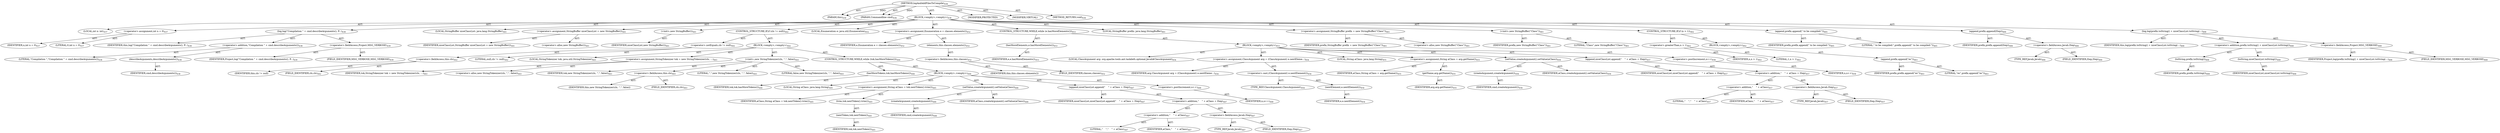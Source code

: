 digraph "logAndAddFilesToCompile" {  
"111669149716" [label = <(METHOD,logAndAddFilesToCompile)<SUB>436</SUB>> ]
"115964117009" [label = <(PARAM,this)<SUB>436</SUB>> ]
"115964117026" [label = <(PARAM,Commandline cmd)<SUB>436</SUB>> ]
"25769803837" [label = <(BLOCK,&lt;empty&gt;,&lt;empty&gt;)<SUB>436</SUB>> ]
"94489280528" [label = <(LOCAL,int n: int)<SUB>437</SUB>> ]
"30064771295" [label = <(&lt;operator&gt;.assignment,int n = 0)<SUB>437</SUB>> ]
"68719476895" [label = <(IDENTIFIER,n,int n = 0)<SUB>437</SUB>> ]
"90194313262" [label = <(LITERAL,0,int n = 0)<SUB>437</SUB>> ]
"30064771296" [label = <(log,log(&quot;Compilation &quot; + cmd.describeArguments(), P...)<SUB>438</SUB>> ]
"68719476762" [label = <(IDENTIFIER,this,log(&quot;Compilation &quot; + cmd.describeArguments(), P...)<SUB>438</SUB>> ]
"30064771297" [label = <(&lt;operator&gt;.addition,&quot;Compilation &quot; + cmd.describeArguments())<SUB>438</SUB>> ]
"90194313263" [label = <(LITERAL,&quot;Compilation &quot;,&quot;Compilation &quot; + cmd.describeArguments())<SUB>438</SUB>> ]
"30064771298" [label = <(describeArguments,describeArguments())<SUB>438</SUB>> ]
"68719476896" [label = <(IDENTIFIER,cmd,describeArguments())<SUB>438</SUB>> ]
"30064771299" [label = <(&lt;operator&gt;.fieldAccess,Project.MSG_VERBOSE)<SUB>439</SUB>> ]
"68719476897" [label = <(IDENTIFIER,Project,log(&quot;Compilation &quot; + cmd.describeArguments(), P...)<SUB>439</SUB>> ]
"55834574903" [label = <(FIELD_IDENTIFIER,MSG_VERBOSE,MSG_VERBOSE)<SUB>439</SUB>> ]
"94489280529" [label = <(LOCAL,StringBuffer niceClassList: java.lang.StringBuffer)<SUB>441</SUB>> ]
"30064771300" [label = <(&lt;operator&gt;.assignment,StringBuffer niceClassList = new StringBuffer())<SUB>441</SUB>> ]
"68719476898" [label = <(IDENTIFIER,niceClassList,StringBuffer niceClassList = new StringBuffer())<SUB>441</SUB>> ]
"30064771301" [label = <(&lt;operator&gt;.alloc,new StringBuffer())<SUB>441</SUB>> ]
"30064771302" [label = <(&lt;init&gt;,new StringBuffer())<SUB>441</SUB>> ]
"68719476899" [label = <(IDENTIFIER,niceClassList,new StringBuffer())<SUB>441</SUB>> ]
"47244640290" [label = <(CONTROL_STRUCTURE,IF,if (cls != null))<SUB>442</SUB>> ]
"30064771303" [label = <(&lt;operator&gt;.notEquals,cls != null)<SUB>442</SUB>> ]
"30064771304" [label = <(&lt;operator&gt;.fieldAccess,this.cls)<SUB>442</SUB>> ]
"68719476900" [label = <(IDENTIFIER,this,cls != null)> ]
"55834574904" [label = <(FIELD_IDENTIFIER,cls,cls)<SUB>442</SUB>> ]
"90194313264" [label = <(LITERAL,null,cls != null)<SUB>442</SUB>> ]
"25769803838" [label = <(BLOCK,&lt;empty&gt;,&lt;empty&gt;)<SUB>442</SUB>> ]
"94489280530" [label = <(LOCAL,StringTokenizer tok: java.util.StringTokenizer)<SUB>443</SUB>> ]
"30064771305" [label = <(&lt;operator&gt;.assignment,StringTokenizer tok = new StringTokenizer(cls, ...)<SUB>443</SUB>> ]
"68719476901" [label = <(IDENTIFIER,tok,StringTokenizer tok = new StringTokenizer(cls, ...)<SUB>443</SUB>> ]
"30064771306" [label = <(&lt;operator&gt;.alloc,new StringTokenizer(cls, &quot;,&quot;, false))<SUB>443</SUB>> ]
"30064771307" [label = <(&lt;init&gt;,new StringTokenizer(cls, &quot;,&quot;, false))<SUB>443</SUB>> ]
"68719476902" [label = <(IDENTIFIER,tok,new StringTokenizer(cls, &quot;,&quot;, false))<SUB>443</SUB>> ]
"30064771308" [label = <(&lt;operator&gt;.fieldAccess,this.cls)<SUB>443</SUB>> ]
"68719476903" [label = <(IDENTIFIER,this,new StringTokenizer(cls, &quot;,&quot;, false))> ]
"55834574905" [label = <(FIELD_IDENTIFIER,cls,cls)<SUB>443</SUB>> ]
"90194313265" [label = <(LITERAL,&quot;,&quot;,new StringTokenizer(cls, &quot;,&quot;, false))<SUB>443</SUB>> ]
"90194313266" [label = <(LITERAL,false,new StringTokenizer(cls, &quot;,&quot;, false))<SUB>443</SUB>> ]
"47244640291" [label = <(CONTROL_STRUCTURE,WHILE,while (tok.hasMoreTokens()))<SUB>444</SUB>> ]
"30064771309" [label = <(hasMoreTokens,tok.hasMoreTokens())<SUB>444</SUB>> ]
"68719476904" [label = <(IDENTIFIER,tok,tok.hasMoreTokens())<SUB>444</SUB>> ]
"25769803839" [label = <(BLOCK,&lt;empty&gt;,&lt;empty&gt;)<SUB>444</SUB>> ]
"94489280531" [label = <(LOCAL,String aClass: java.lang.String)<SUB>445</SUB>> ]
"30064771310" [label = <(&lt;operator&gt;.assignment,String aClass = tok.nextToken().trim())<SUB>445</SUB>> ]
"68719476905" [label = <(IDENTIFIER,aClass,String aClass = tok.nextToken().trim())<SUB>445</SUB>> ]
"30064771311" [label = <(trim,tok.nextToken().trim())<SUB>445</SUB>> ]
"30064771312" [label = <(nextToken,tok.nextToken())<SUB>445</SUB>> ]
"68719476906" [label = <(IDENTIFIER,tok,tok.nextToken())<SUB>445</SUB>> ]
"30064771313" [label = <(setValue,createArgument().setValue(aClass))<SUB>446</SUB>> ]
"30064771314" [label = <(createArgument,createArgument())<SUB>446</SUB>> ]
"68719476907" [label = <(IDENTIFIER,cmd,createArgument())<SUB>446</SUB>> ]
"68719476908" [label = <(IDENTIFIER,aClass,createArgument().setValue(aClass))<SUB>446</SUB>> ]
"30064771315" [label = <(append,niceClassList.append(&quot;    &quot; + aClass + lSep))<SUB>447</SUB>> ]
"68719476909" [label = <(IDENTIFIER,niceClassList,niceClassList.append(&quot;    &quot; + aClass + lSep))<SUB>447</SUB>> ]
"30064771316" [label = <(&lt;operator&gt;.addition,&quot;    &quot; + aClass + lSep)<SUB>447</SUB>> ]
"30064771317" [label = <(&lt;operator&gt;.addition,&quot;    &quot; + aClass)<SUB>447</SUB>> ]
"90194313267" [label = <(LITERAL,&quot;    &quot;,&quot;    &quot; + aClass)<SUB>447</SUB>> ]
"68719476910" [label = <(IDENTIFIER,aClass,&quot;    &quot; + aClass)<SUB>447</SUB>> ]
"30064771318" [label = <(&lt;operator&gt;.fieldAccess,Javah.lSep)<SUB>447</SUB>> ]
"180388626434" [label = <(TYPE_REF,Javah,Javah)<SUB>447</SUB>> ]
"55834574906" [label = <(FIELD_IDENTIFIER,lSep,lSep)<SUB>447</SUB>> ]
"30064771319" [label = <(&lt;operator&gt;.postIncrement,n++)<SUB>448</SUB>> ]
"68719476911" [label = <(IDENTIFIER,n,n++)<SUB>448</SUB>> ]
"94489280532" [label = <(LOCAL,Enumeration e: java.util.Enumeration)<SUB>452</SUB>> ]
"30064771320" [label = <(&lt;operator&gt;.assignment,Enumeration e = classes.elements())<SUB>452</SUB>> ]
"68719476912" [label = <(IDENTIFIER,e,Enumeration e = classes.elements())<SUB>452</SUB>> ]
"30064771321" [label = <(elements,this.classes.elements())<SUB>452</SUB>> ]
"30064771322" [label = <(&lt;operator&gt;.fieldAccess,this.classes)<SUB>452</SUB>> ]
"68719476913" [label = <(IDENTIFIER,this,this.classes.elements())> ]
"55834574907" [label = <(FIELD_IDENTIFIER,classes,classes)<SUB>452</SUB>> ]
"47244640292" [label = <(CONTROL_STRUCTURE,WHILE,while (e.hasMoreElements()))<SUB>453</SUB>> ]
"30064771323" [label = <(hasMoreElements,e.hasMoreElements())<SUB>453</SUB>> ]
"68719476914" [label = <(IDENTIFIER,e,e.hasMoreElements())<SUB>453</SUB>> ]
"25769803840" [label = <(BLOCK,&lt;empty&gt;,&lt;empty&gt;)<SUB>453</SUB>> ]
"94489280533" [label = <(LOCAL,ClassArgument arg: org.apache.tools.ant.taskdefs.optional.Javah$ClassArgument)<SUB>454</SUB>> ]
"30064771324" [label = <(&lt;operator&gt;.assignment,ClassArgument arg = (ClassArgument) e.nextEleme...)<SUB>454</SUB>> ]
"68719476915" [label = <(IDENTIFIER,arg,ClassArgument arg = (ClassArgument) e.nextEleme...)<SUB>454</SUB>> ]
"30064771325" [label = <(&lt;operator&gt;.cast,(ClassArgument) e.nextElement())<SUB>454</SUB>> ]
"180388626435" [label = <(TYPE_REF,ClassArgument,ClassArgument)<SUB>454</SUB>> ]
"30064771326" [label = <(nextElement,e.nextElement())<SUB>454</SUB>> ]
"68719476916" [label = <(IDENTIFIER,e,e.nextElement())<SUB>454</SUB>> ]
"94489280534" [label = <(LOCAL,String aClass: java.lang.String)<SUB>455</SUB>> ]
"30064771327" [label = <(&lt;operator&gt;.assignment,String aClass = arg.getName())<SUB>455</SUB>> ]
"68719476917" [label = <(IDENTIFIER,aClass,String aClass = arg.getName())<SUB>455</SUB>> ]
"30064771328" [label = <(getName,arg.getName())<SUB>455</SUB>> ]
"68719476918" [label = <(IDENTIFIER,arg,arg.getName())<SUB>455</SUB>> ]
"30064771329" [label = <(setValue,createArgument().setValue(aClass))<SUB>456</SUB>> ]
"30064771330" [label = <(createArgument,createArgument())<SUB>456</SUB>> ]
"68719476919" [label = <(IDENTIFIER,cmd,createArgument())<SUB>456</SUB>> ]
"68719476920" [label = <(IDENTIFIER,aClass,createArgument().setValue(aClass))<SUB>456</SUB>> ]
"30064771331" [label = <(append,niceClassList.append(&quot;    &quot; + aClass + lSep))<SUB>457</SUB>> ]
"68719476921" [label = <(IDENTIFIER,niceClassList,niceClassList.append(&quot;    &quot; + aClass + lSep))<SUB>457</SUB>> ]
"30064771332" [label = <(&lt;operator&gt;.addition,&quot;    &quot; + aClass + lSep)<SUB>457</SUB>> ]
"30064771333" [label = <(&lt;operator&gt;.addition,&quot;    &quot; + aClass)<SUB>457</SUB>> ]
"90194313268" [label = <(LITERAL,&quot;    &quot;,&quot;    &quot; + aClass)<SUB>457</SUB>> ]
"68719476922" [label = <(IDENTIFIER,aClass,&quot;    &quot; + aClass)<SUB>457</SUB>> ]
"30064771334" [label = <(&lt;operator&gt;.fieldAccess,Javah.lSep)<SUB>457</SUB>> ]
"180388626436" [label = <(TYPE_REF,Javah,Javah)<SUB>457</SUB>> ]
"55834574908" [label = <(FIELD_IDENTIFIER,lSep,lSep)<SUB>457</SUB>> ]
"30064771335" [label = <(&lt;operator&gt;.postIncrement,n++)<SUB>458</SUB>> ]
"68719476923" [label = <(IDENTIFIER,n,n++)<SUB>458</SUB>> ]
"94489280535" [label = <(LOCAL,StringBuffer prefix: java.lang.StringBuffer)<SUB>461</SUB>> ]
"30064771336" [label = <(&lt;operator&gt;.assignment,StringBuffer prefix = new StringBuffer(&quot;Class&quot;))<SUB>461</SUB>> ]
"68719476924" [label = <(IDENTIFIER,prefix,StringBuffer prefix = new StringBuffer(&quot;Class&quot;))<SUB>461</SUB>> ]
"30064771337" [label = <(&lt;operator&gt;.alloc,new StringBuffer(&quot;Class&quot;))<SUB>461</SUB>> ]
"30064771338" [label = <(&lt;init&gt;,new StringBuffer(&quot;Class&quot;))<SUB>461</SUB>> ]
"68719476925" [label = <(IDENTIFIER,prefix,new StringBuffer(&quot;Class&quot;))<SUB>461</SUB>> ]
"90194313269" [label = <(LITERAL,&quot;Class&quot;,new StringBuffer(&quot;Class&quot;))<SUB>461</SUB>> ]
"47244640293" [label = <(CONTROL_STRUCTURE,IF,if (n &gt; 1))<SUB>462</SUB>> ]
"30064771339" [label = <(&lt;operator&gt;.greaterThan,n &gt; 1)<SUB>462</SUB>> ]
"68719476926" [label = <(IDENTIFIER,n,n &gt; 1)<SUB>462</SUB>> ]
"90194313270" [label = <(LITERAL,1,n &gt; 1)<SUB>462</SUB>> ]
"25769803841" [label = <(BLOCK,&lt;empty&gt;,&lt;empty&gt;)<SUB>462</SUB>> ]
"30064771340" [label = <(append,prefix.append(&quot;es&quot;))<SUB>463</SUB>> ]
"68719476927" [label = <(IDENTIFIER,prefix,prefix.append(&quot;es&quot;))<SUB>463</SUB>> ]
"90194313271" [label = <(LITERAL,&quot;es&quot;,prefix.append(&quot;es&quot;))<SUB>463</SUB>> ]
"30064771341" [label = <(append,prefix.append(&quot; to be compiled:&quot;))<SUB>465</SUB>> ]
"68719476928" [label = <(IDENTIFIER,prefix,prefix.append(&quot; to be compiled:&quot;))<SUB>465</SUB>> ]
"90194313272" [label = <(LITERAL,&quot; to be compiled:&quot;,prefix.append(&quot; to be compiled:&quot;))<SUB>465</SUB>> ]
"30064771342" [label = <(append,prefix.append(lSep))<SUB>466</SUB>> ]
"68719476929" [label = <(IDENTIFIER,prefix,prefix.append(lSep))<SUB>466</SUB>> ]
"30064771343" [label = <(&lt;operator&gt;.fieldAccess,Javah.lSep)<SUB>466</SUB>> ]
"180388626437" [label = <(TYPE_REF,Javah,Javah)<SUB>466</SUB>> ]
"55834574909" [label = <(FIELD_IDENTIFIER,lSep,lSep)<SUB>466</SUB>> ]
"30064771344" [label = <(log,log(prefix.toString() + niceClassList.toString(...)<SUB>468</SUB>> ]
"68719476763" [label = <(IDENTIFIER,this,log(prefix.toString() + niceClassList.toString(...)<SUB>468</SUB>> ]
"30064771345" [label = <(&lt;operator&gt;.addition,prefix.toString() + niceClassList.toString())<SUB>468</SUB>> ]
"30064771346" [label = <(toString,prefix.toString())<SUB>468</SUB>> ]
"68719476930" [label = <(IDENTIFIER,prefix,prefix.toString())<SUB>468</SUB>> ]
"30064771347" [label = <(toString,niceClassList.toString())<SUB>468</SUB>> ]
"68719476931" [label = <(IDENTIFIER,niceClassList,niceClassList.toString())<SUB>468</SUB>> ]
"30064771348" [label = <(&lt;operator&gt;.fieldAccess,Project.MSG_VERBOSE)<SUB>468</SUB>> ]
"68719476932" [label = <(IDENTIFIER,Project,log(prefix.toString() + niceClassList.toString(...)<SUB>468</SUB>> ]
"55834574910" [label = <(FIELD_IDENTIFIER,MSG_VERBOSE,MSG_VERBOSE)<SUB>468</SUB>> ]
"133143986230" [label = <(MODIFIER,PROTECTED)> ]
"133143986231" [label = <(MODIFIER,VIRTUAL)> ]
"128849018900" [label = <(METHOD_RETURN,void)<SUB>436</SUB>> ]
  "111669149716" -> "115964117009"  [ label = "AST: "] 
  "111669149716" -> "115964117026"  [ label = "AST: "] 
  "111669149716" -> "25769803837"  [ label = "AST: "] 
  "111669149716" -> "133143986230"  [ label = "AST: "] 
  "111669149716" -> "133143986231"  [ label = "AST: "] 
  "111669149716" -> "128849018900"  [ label = "AST: "] 
  "25769803837" -> "94489280528"  [ label = "AST: "] 
  "25769803837" -> "30064771295"  [ label = "AST: "] 
  "25769803837" -> "30064771296"  [ label = "AST: "] 
  "25769803837" -> "94489280529"  [ label = "AST: "] 
  "25769803837" -> "30064771300"  [ label = "AST: "] 
  "25769803837" -> "30064771302"  [ label = "AST: "] 
  "25769803837" -> "47244640290"  [ label = "AST: "] 
  "25769803837" -> "94489280532"  [ label = "AST: "] 
  "25769803837" -> "30064771320"  [ label = "AST: "] 
  "25769803837" -> "47244640292"  [ label = "AST: "] 
  "25769803837" -> "94489280535"  [ label = "AST: "] 
  "25769803837" -> "30064771336"  [ label = "AST: "] 
  "25769803837" -> "30064771338"  [ label = "AST: "] 
  "25769803837" -> "47244640293"  [ label = "AST: "] 
  "25769803837" -> "30064771341"  [ label = "AST: "] 
  "25769803837" -> "30064771342"  [ label = "AST: "] 
  "25769803837" -> "30064771344"  [ label = "AST: "] 
  "30064771295" -> "68719476895"  [ label = "AST: "] 
  "30064771295" -> "90194313262"  [ label = "AST: "] 
  "30064771296" -> "68719476762"  [ label = "AST: "] 
  "30064771296" -> "30064771297"  [ label = "AST: "] 
  "30064771296" -> "30064771299"  [ label = "AST: "] 
  "30064771297" -> "90194313263"  [ label = "AST: "] 
  "30064771297" -> "30064771298"  [ label = "AST: "] 
  "30064771298" -> "68719476896"  [ label = "AST: "] 
  "30064771299" -> "68719476897"  [ label = "AST: "] 
  "30064771299" -> "55834574903"  [ label = "AST: "] 
  "30064771300" -> "68719476898"  [ label = "AST: "] 
  "30064771300" -> "30064771301"  [ label = "AST: "] 
  "30064771302" -> "68719476899"  [ label = "AST: "] 
  "47244640290" -> "30064771303"  [ label = "AST: "] 
  "47244640290" -> "25769803838"  [ label = "AST: "] 
  "30064771303" -> "30064771304"  [ label = "AST: "] 
  "30064771303" -> "90194313264"  [ label = "AST: "] 
  "30064771304" -> "68719476900"  [ label = "AST: "] 
  "30064771304" -> "55834574904"  [ label = "AST: "] 
  "25769803838" -> "94489280530"  [ label = "AST: "] 
  "25769803838" -> "30064771305"  [ label = "AST: "] 
  "25769803838" -> "30064771307"  [ label = "AST: "] 
  "25769803838" -> "47244640291"  [ label = "AST: "] 
  "30064771305" -> "68719476901"  [ label = "AST: "] 
  "30064771305" -> "30064771306"  [ label = "AST: "] 
  "30064771307" -> "68719476902"  [ label = "AST: "] 
  "30064771307" -> "30064771308"  [ label = "AST: "] 
  "30064771307" -> "90194313265"  [ label = "AST: "] 
  "30064771307" -> "90194313266"  [ label = "AST: "] 
  "30064771308" -> "68719476903"  [ label = "AST: "] 
  "30064771308" -> "55834574905"  [ label = "AST: "] 
  "47244640291" -> "30064771309"  [ label = "AST: "] 
  "47244640291" -> "25769803839"  [ label = "AST: "] 
  "30064771309" -> "68719476904"  [ label = "AST: "] 
  "25769803839" -> "94489280531"  [ label = "AST: "] 
  "25769803839" -> "30064771310"  [ label = "AST: "] 
  "25769803839" -> "30064771313"  [ label = "AST: "] 
  "25769803839" -> "30064771315"  [ label = "AST: "] 
  "25769803839" -> "30064771319"  [ label = "AST: "] 
  "30064771310" -> "68719476905"  [ label = "AST: "] 
  "30064771310" -> "30064771311"  [ label = "AST: "] 
  "30064771311" -> "30064771312"  [ label = "AST: "] 
  "30064771312" -> "68719476906"  [ label = "AST: "] 
  "30064771313" -> "30064771314"  [ label = "AST: "] 
  "30064771313" -> "68719476908"  [ label = "AST: "] 
  "30064771314" -> "68719476907"  [ label = "AST: "] 
  "30064771315" -> "68719476909"  [ label = "AST: "] 
  "30064771315" -> "30064771316"  [ label = "AST: "] 
  "30064771316" -> "30064771317"  [ label = "AST: "] 
  "30064771316" -> "30064771318"  [ label = "AST: "] 
  "30064771317" -> "90194313267"  [ label = "AST: "] 
  "30064771317" -> "68719476910"  [ label = "AST: "] 
  "30064771318" -> "180388626434"  [ label = "AST: "] 
  "30064771318" -> "55834574906"  [ label = "AST: "] 
  "30064771319" -> "68719476911"  [ label = "AST: "] 
  "30064771320" -> "68719476912"  [ label = "AST: "] 
  "30064771320" -> "30064771321"  [ label = "AST: "] 
  "30064771321" -> "30064771322"  [ label = "AST: "] 
  "30064771322" -> "68719476913"  [ label = "AST: "] 
  "30064771322" -> "55834574907"  [ label = "AST: "] 
  "47244640292" -> "30064771323"  [ label = "AST: "] 
  "47244640292" -> "25769803840"  [ label = "AST: "] 
  "30064771323" -> "68719476914"  [ label = "AST: "] 
  "25769803840" -> "94489280533"  [ label = "AST: "] 
  "25769803840" -> "30064771324"  [ label = "AST: "] 
  "25769803840" -> "94489280534"  [ label = "AST: "] 
  "25769803840" -> "30064771327"  [ label = "AST: "] 
  "25769803840" -> "30064771329"  [ label = "AST: "] 
  "25769803840" -> "30064771331"  [ label = "AST: "] 
  "25769803840" -> "30064771335"  [ label = "AST: "] 
  "30064771324" -> "68719476915"  [ label = "AST: "] 
  "30064771324" -> "30064771325"  [ label = "AST: "] 
  "30064771325" -> "180388626435"  [ label = "AST: "] 
  "30064771325" -> "30064771326"  [ label = "AST: "] 
  "30064771326" -> "68719476916"  [ label = "AST: "] 
  "30064771327" -> "68719476917"  [ label = "AST: "] 
  "30064771327" -> "30064771328"  [ label = "AST: "] 
  "30064771328" -> "68719476918"  [ label = "AST: "] 
  "30064771329" -> "30064771330"  [ label = "AST: "] 
  "30064771329" -> "68719476920"  [ label = "AST: "] 
  "30064771330" -> "68719476919"  [ label = "AST: "] 
  "30064771331" -> "68719476921"  [ label = "AST: "] 
  "30064771331" -> "30064771332"  [ label = "AST: "] 
  "30064771332" -> "30064771333"  [ label = "AST: "] 
  "30064771332" -> "30064771334"  [ label = "AST: "] 
  "30064771333" -> "90194313268"  [ label = "AST: "] 
  "30064771333" -> "68719476922"  [ label = "AST: "] 
  "30064771334" -> "180388626436"  [ label = "AST: "] 
  "30064771334" -> "55834574908"  [ label = "AST: "] 
  "30064771335" -> "68719476923"  [ label = "AST: "] 
  "30064771336" -> "68719476924"  [ label = "AST: "] 
  "30064771336" -> "30064771337"  [ label = "AST: "] 
  "30064771338" -> "68719476925"  [ label = "AST: "] 
  "30064771338" -> "90194313269"  [ label = "AST: "] 
  "47244640293" -> "30064771339"  [ label = "AST: "] 
  "47244640293" -> "25769803841"  [ label = "AST: "] 
  "30064771339" -> "68719476926"  [ label = "AST: "] 
  "30064771339" -> "90194313270"  [ label = "AST: "] 
  "25769803841" -> "30064771340"  [ label = "AST: "] 
  "30064771340" -> "68719476927"  [ label = "AST: "] 
  "30064771340" -> "90194313271"  [ label = "AST: "] 
  "30064771341" -> "68719476928"  [ label = "AST: "] 
  "30064771341" -> "90194313272"  [ label = "AST: "] 
  "30064771342" -> "68719476929"  [ label = "AST: "] 
  "30064771342" -> "30064771343"  [ label = "AST: "] 
  "30064771343" -> "180388626437"  [ label = "AST: "] 
  "30064771343" -> "55834574909"  [ label = "AST: "] 
  "30064771344" -> "68719476763"  [ label = "AST: "] 
  "30064771344" -> "30064771345"  [ label = "AST: "] 
  "30064771344" -> "30064771348"  [ label = "AST: "] 
  "30064771345" -> "30064771346"  [ label = "AST: "] 
  "30064771345" -> "30064771347"  [ label = "AST: "] 
  "30064771346" -> "68719476930"  [ label = "AST: "] 
  "30064771347" -> "68719476931"  [ label = "AST: "] 
  "30064771348" -> "68719476932"  [ label = "AST: "] 
  "30064771348" -> "55834574910"  [ label = "AST: "] 
  "111669149716" -> "115964117009"  [ label = "DDG: "] 
  "111669149716" -> "115964117026"  [ label = "DDG: "] 
}
